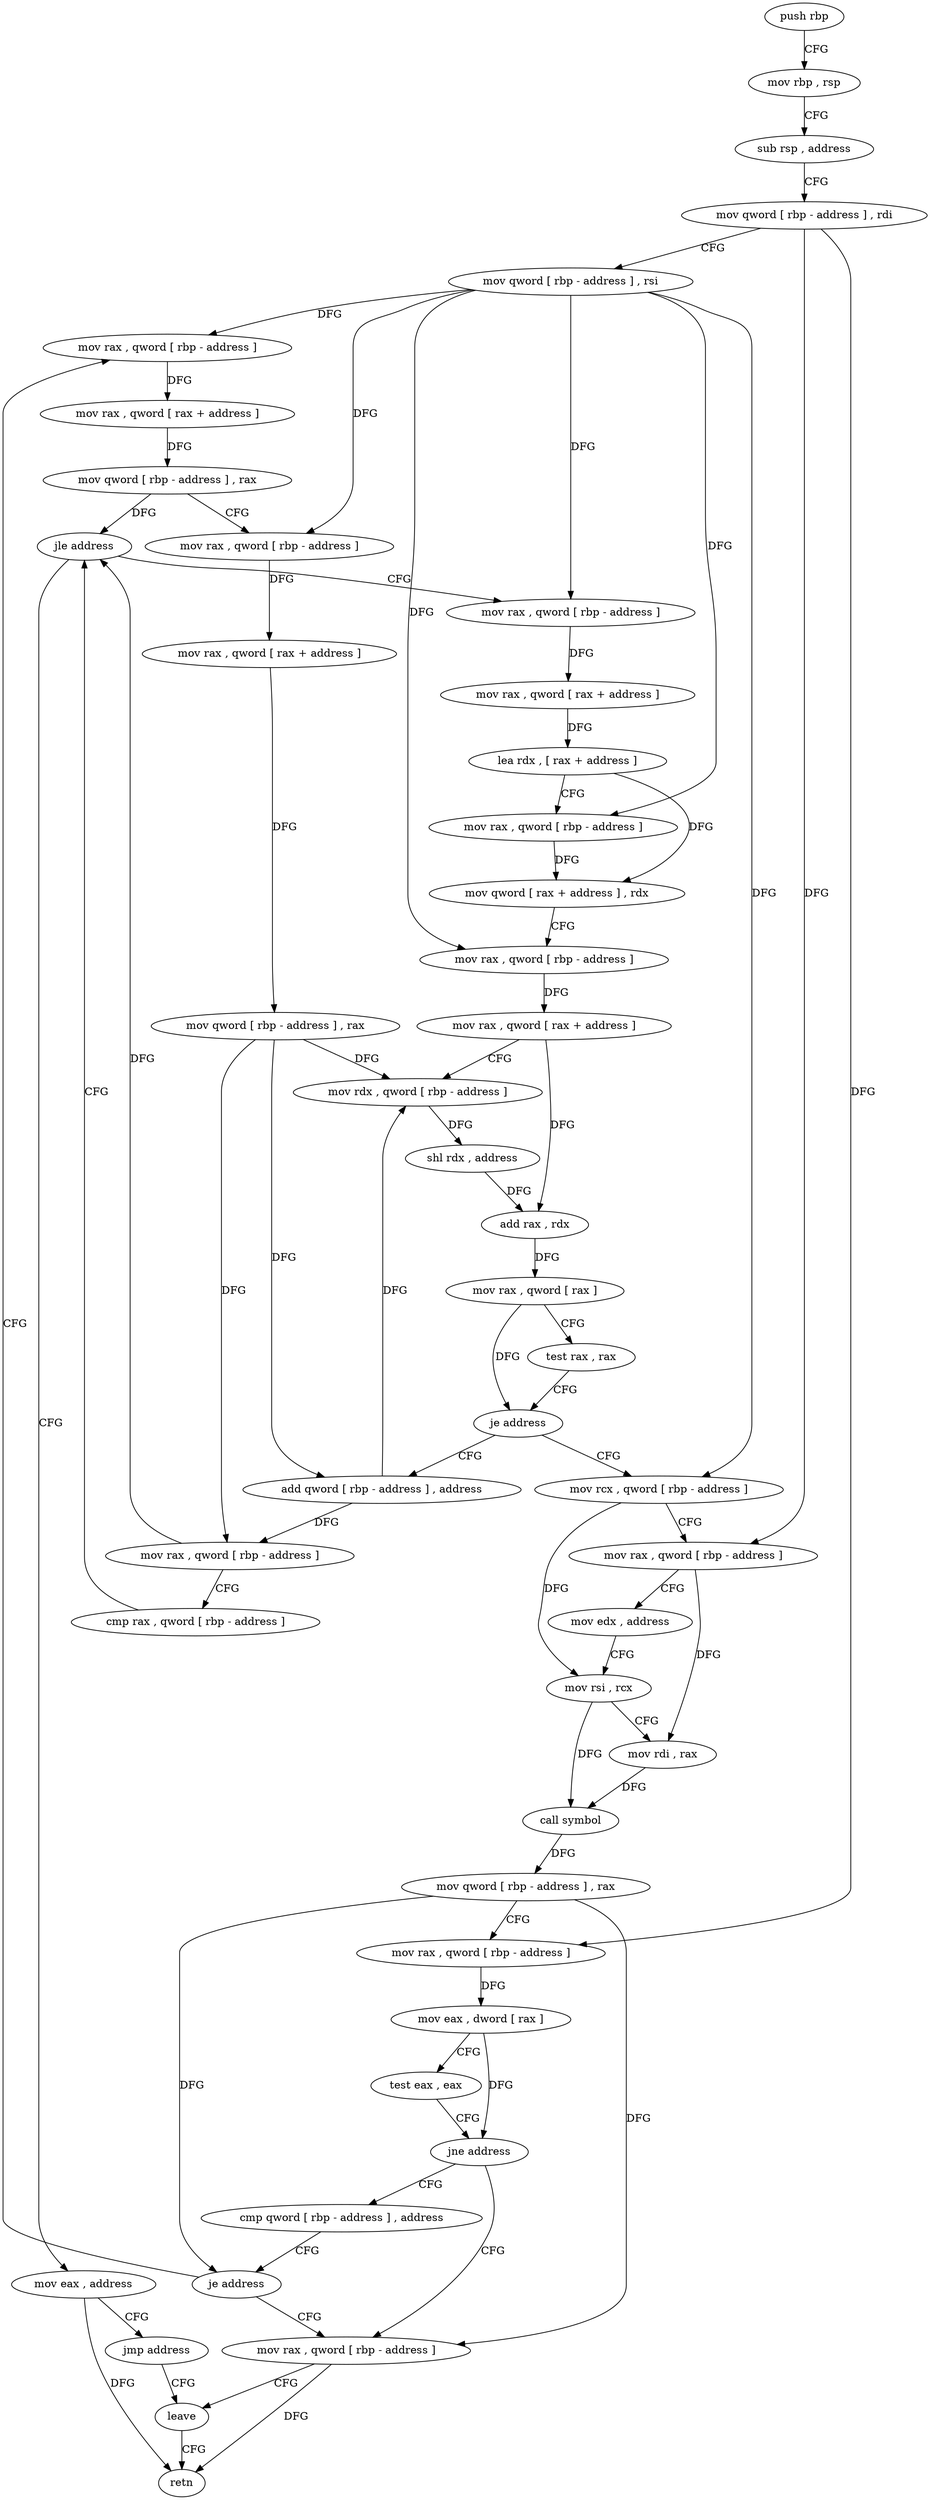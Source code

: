 digraph "func" {
"4436846" [label = "push rbp" ]
"4436847" [label = "mov rbp , rsp" ]
"4436850" [label = "sub rsp , address" ]
"4436854" [label = "mov qword [ rbp - address ] , rdi" ]
"4436858" [label = "mov qword [ rbp - address ] , rsi" ]
"4436862" [label = "mov rax , qword [ rbp - address ]" ]
"4436911" [label = "mov rax , qword [ rbp - address ]" ]
"4436915" [label = "mov rax , qword [ rax + address ]" ]
"4436919" [label = "lea rdx , [ rax + address ]" ]
"4436923" [label = "mov rax , qword [ rbp - address ]" ]
"4436927" [label = "mov qword [ rax + address ] , rdx" ]
"4436931" [label = "mov rax , qword [ rbp - address ]" ]
"4436935" [label = "mov rax , qword [ rax + address ]" ]
"4436942" [label = "mov rdx , qword [ rbp - address ]" ]
"4436946" [label = "shl rdx , address" ]
"4436950" [label = "add rax , rdx" ]
"4436953" [label = "mov rax , qword [ rax ]" ]
"4436956" [label = "test rax , rax" ]
"4436959" [label = "je address" ]
"4436889" [label = "add qword [ rbp - address ] , address" ]
"4436961" [label = "mov rcx , qword [ rbp - address ]" ]
"4436904" [label = "mov eax , address" ]
"4436909" [label = "jmp address" ]
"4437014" [label = "leave" ]
"4436894" [label = "mov rax , qword [ rbp - address ]" ]
"4436898" [label = "cmp rax , qword [ rbp - address ]" ]
"4436902" [label = "jle address" ]
"4436965" [label = "mov rax , qword [ rbp - address ]" ]
"4436969" [label = "mov edx , address" ]
"4436974" [label = "mov rsi , rcx" ]
"4436977" [label = "mov rdi , rax" ]
"4436980" [label = "call symbol" ]
"4436985" [label = "mov qword [ rbp - address ] , rax" ]
"4436989" [label = "mov rax , qword [ rbp - address ]" ]
"4436993" [label = "mov eax , dword [ rax ]" ]
"4436995" [label = "test eax , eax" ]
"4436997" [label = "jne address" ]
"4437010" [label = "mov rax , qword [ rbp - address ]" ]
"4436999" [label = "cmp qword [ rbp - address ] , address" ]
"4437015" [label = "retn" ]
"4437004" [label = "je address" ]
"4436866" [label = "mov rax , qword [ rax + address ]" ]
"4436873" [label = "mov qword [ rbp - address ] , rax" ]
"4436877" [label = "mov rax , qword [ rbp - address ]" ]
"4436881" [label = "mov rax , qword [ rax + address ]" ]
"4436885" [label = "mov qword [ rbp - address ] , rax" ]
"4436846" -> "4436847" [ label = "CFG" ]
"4436847" -> "4436850" [ label = "CFG" ]
"4436850" -> "4436854" [ label = "CFG" ]
"4436854" -> "4436858" [ label = "CFG" ]
"4436854" -> "4436965" [ label = "DFG" ]
"4436854" -> "4436989" [ label = "DFG" ]
"4436858" -> "4436862" [ label = "DFG" ]
"4436858" -> "4436877" [ label = "DFG" ]
"4436858" -> "4436911" [ label = "DFG" ]
"4436858" -> "4436923" [ label = "DFG" ]
"4436858" -> "4436931" [ label = "DFG" ]
"4436858" -> "4436961" [ label = "DFG" ]
"4436862" -> "4436866" [ label = "DFG" ]
"4436911" -> "4436915" [ label = "DFG" ]
"4436915" -> "4436919" [ label = "DFG" ]
"4436919" -> "4436923" [ label = "CFG" ]
"4436919" -> "4436927" [ label = "DFG" ]
"4436923" -> "4436927" [ label = "DFG" ]
"4436927" -> "4436931" [ label = "CFG" ]
"4436931" -> "4436935" [ label = "DFG" ]
"4436935" -> "4436942" [ label = "CFG" ]
"4436935" -> "4436950" [ label = "DFG" ]
"4436942" -> "4436946" [ label = "DFG" ]
"4436946" -> "4436950" [ label = "DFG" ]
"4436950" -> "4436953" [ label = "DFG" ]
"4436953" -> "4436956" [ label = "CFG" ]
"4436953" -> "4436959" [ label = "DFG" ]
"4436956" -> "4436959" [ label = "CFG" ]
"4436959" -> "4436889" [ label = "CFG" ]
"4436959" -> "4436961" [ label = "CFG" ]
"4436889" -> "4436894" [ label = "DFG" ]
"4436889" -> "4436942" [ label = "DFG" ]
"4436961" -> "4436965" [ label = "CFG" ]
"4436961" -> "4436974" [ label = "DFG" ]
"4436904" -> "4436909" [ label = "CFG" ]
"4436904" -> "4437015" [ label = "DFG" ]
"4436909" -> "4437014" [ label = "CFG" ]
"4437014" -> "4437015" [ label = "CFG" ]
"4436894" -> "4436898" [ label = "CFG" ]
"4436894" -> "4436902" [ label = "DFG" ]
"4436898" -> "4436902" [ label = "CFG" ]
"4436902" -> "4436911" [ label = "CFG" ]
"4436902" -> "4436904" [ label = "CFG" ]
"4436965" -> "4436969" [ label = "CFG" ]
"4436965" -> "4436977" [ label = "DFG" ]
"4436969" -> "4436974" [ label = "CFG" ]
"4436974" -> "4436977" [ label = "CFG" ]
"4436974" -> "4436980" [ label = "DFG" ]
"4436977" -> "4436980" [ label = "DFG" ]
"4436980" -> "4436985" [ label = "DFG" ]
"4436985" -> "4436989" [ label = "CFG" ]
"4436985" -> "4437010" [ label = "DFG" ]
"4436985" -> "4437004" [ label = "DFG" ]
"4436989" -> "4436993" [ label = "DFG" ]
"4436993" -> "4436995" [ label = "CFG" ]
"4436993" -> "4436997" [ label = "DFG" ]
"4436995" -> "4436997" [ label = "CFG" ]
"4436997" -> "4437010" [ label = "CFG" ]
"4436997" -> "4436999" [ label = "CFG" ]
"4437010" -> "4437014" [ label = "CFG" ]
"4437010" -> "4437015" [ label = "DFG" ]
"4436999" -> "4437004" [ label = "CFG" ]
"4437004" -> "4436862" [ label = "CFG" ]
"4437004" -> "4437010" [ label = "CFG" ]
"4436866" -> "4436873" [ label = "DFG" ]
"4436873" -> "4436877" [ label = "CFG" ]
"4436873" -> "4436902" [ label = "DFG" ]
"4436877" -> "4436881" [ label = "DFG" ]
"4436881" -> "4436885" [ label = "DFG" ]
"4436885" -> "4436889" [ label = "DFG" ]
"4436885" -> "4436894" [ label = "DFG" ]
"4436885" -> "4436942" [ label = "DFG" ]
}

